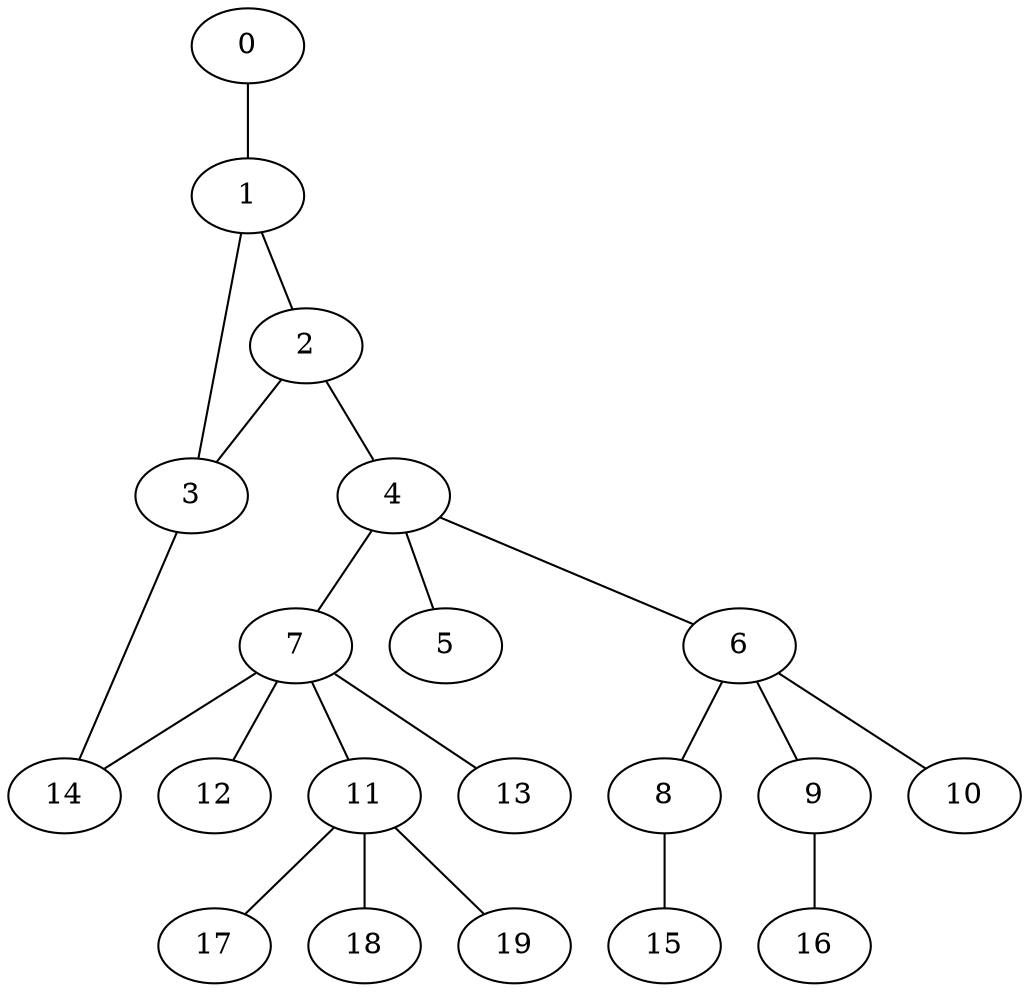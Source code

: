 
graph graphname {
    0 -- 1
1 -- 2
1 -- 3
2 -- 3
2 -- 4
3 -- 14
4 -- 5
4 -- 6
4 -- 7
6 -- 8
6 -- 9
6 -- 10
7 -- 12
7 -- 11
7 -- 13
7 -- 14
8 -- 15
9 -- 16
11 -- 17
11 -- 18
11 -- 19

}

